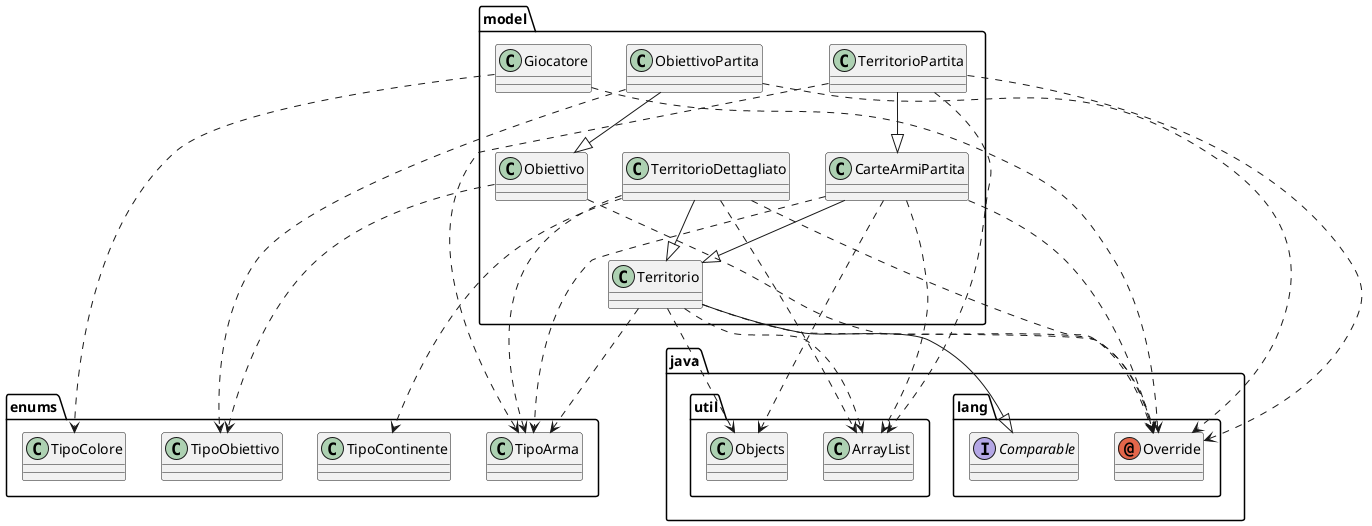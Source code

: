 @startuml
annotation java.lang.Override
class enums.TipoArma
class enums.TipoColore
class enums.TipoContinente
class enums.TipoObiettivo
class java.util.ArrayList
class java.util.Objects
class model.CarteArmiPartita
class model.Giocatore
class model.Obiettivo
class model.ObiettivoPartita
class model.Territorio
class model.TerritorioDettagliato
class model.TerritorioPartita
interface java.lang.Comparable
model.CarteArmiPartita ..> java.lang.Override
model.CarteArmiPartita ..> enums.TipoArma
model.CarteArmiPartita ..> java.util.ArrayList
model.CarteArmiPartita ..> java.util.Objects
model.CarteArmiPartita --|> model.Territorio
model.Giocatore ..> java.lang.Override
model.Giocatore ..> enums.TipoColore
model.Obiettivo ..> java.lang.Override
model.Obiettivo ..> enums.TipoObiettivo
model.ObiettivoPartita ..> java.lang.Override
model.ObiettivoPartita ..> enums.TipoObiettivo
model.ObiettivoPartita --|> model.Obiettivo
model.Territorio ..> java.lang.Override
model.Territorio ..> enums.TipoArma
model.Territorio ..> java.util.ArrayList
model.Territorio ..> java.util.Objects
model.Territorio --|> java.lang.Comparable
model.TerritorioDettagliato ..> java.lang.Override
model.TerritorioDettagliato ..> enums.TipoArma
model.TerritorioDettagliato ..> enums.TipoContinente
model.TerritorioDettagliato ..> java.util.ArrayList
model.TerritorioDettagliato --|> model.Territorio
model.TerritorioPartita ..> java.lang.Override
model.TerritorioPartita ..> enums.TipoArma
model.TerritorioPartita ..> java.util.ArrayList
model.TerritorioPartita --|> model.CarteArmiPartita
@enduml